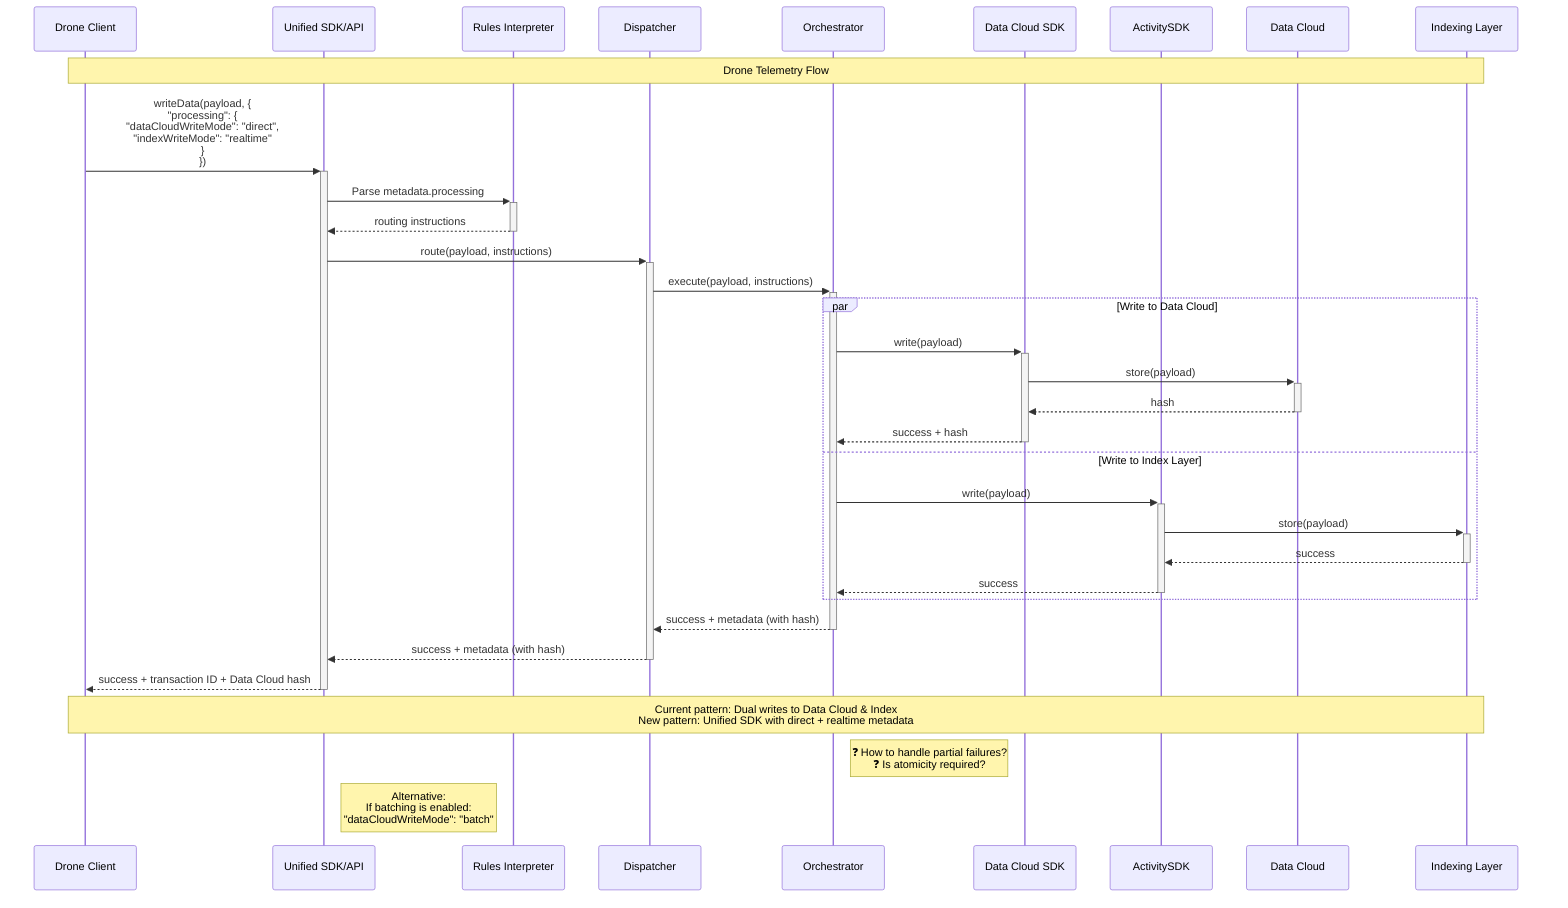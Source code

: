 sequenceDiagram
    participant Client as Drone Client
    participant UnifiedAPI as Unified SDK/API
    participant Rules as Rules Interpreter
    participant Dispatcher
    participant Orchestrator
    participant DataCloudSDK as Data Cloud SDK
    participant ActivitySDK
    participant DataCloud as Data Cloud
    participant IndexLayer as Indexing Layer
    
    Note over Client,IndexLayer: Drone Telemetry Flow
    
    Client->>+UnifiedAPI: writeData(payload, {<br/>  "processing": {<br/>    "dataCloudWriteMode": "direct",<br/>    "indexWriteMode": "realtime"<br/>  }<br/>})
    UnifiedAPI->>+Rules: Parse metadata.processing
    Rules-->>-UnifiedAPI: routing instructions
    
    UnifiedAPI->>+Dispatcher: route(payload, instructions)
    Dispatcher->>+Orchestrator: execute(payload, instructions)
    
    par Write to Data Cloud
        Orchestrator->>+DataCloudSDK: write(payload)
        DataCloudSDK->>+DataCloud: store(payload)
        DataCloud-->>-DataCloudSDK: hash
        DataCloudSDK-->>-Orchestrator: success + hash
    and Write to Index Layer
        Orchestrator->>+ActivitySDK: write(payload)
        ActivitySDK->>+IndexLayer: store(payload)
        IndexLayer-->>-ActivitySDK: success
        ActivitySDK-->>-Orchestrator: success
    end
    
    Orchestrator-->>-Dispatcher: success + metadata (with hash)
    Dispatcher-->>-UnifiedAPI: success + metadata (with hash)
    UnifiedAPI-->>-Client: success + transaction ID + Data Cloud hash
    
    Note over Client,IndexLayer: Current pattern: Dual writes to Data Cloud & Index<br/>New pattern: Unified SDK with direct + realtime metadata
    
    Note right of Orchestrator: ❓ How to handle partial failures?<br/>❓ Is atomicity required?
    
    Note right of UnifiedAPI: Alternative:<br/>If batching is enabled:<br/>"dataCloudWriteMode": "batch"